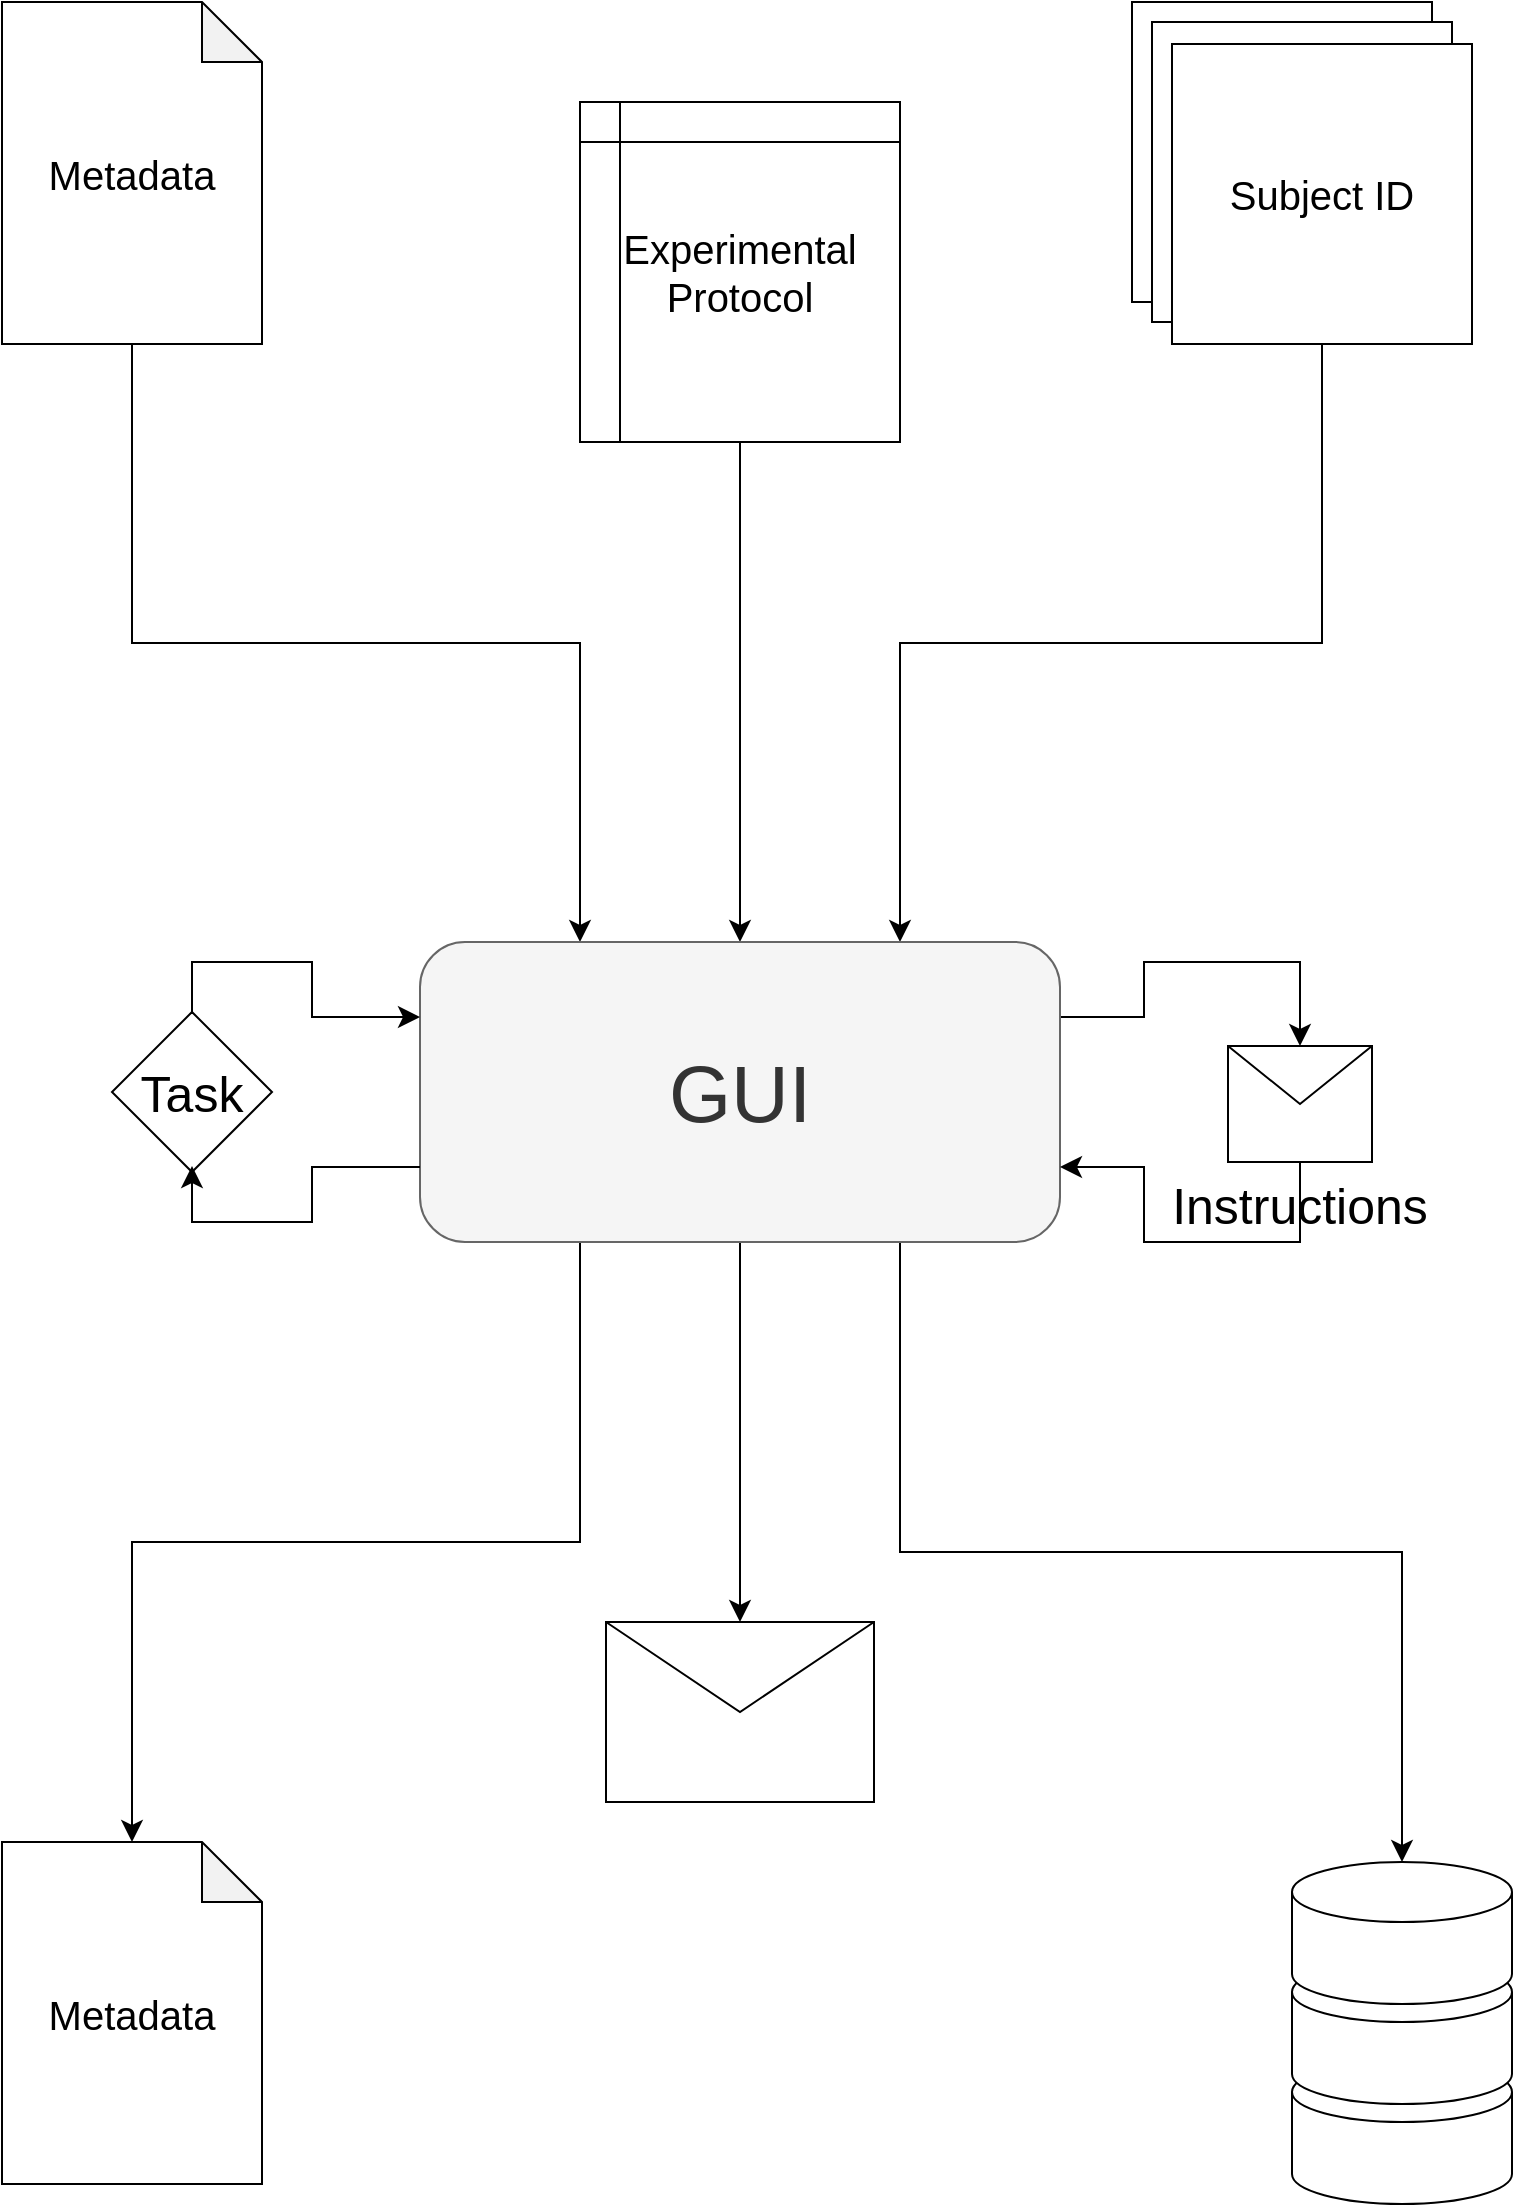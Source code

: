<mxfile version="14.2.4" type="github">
  <diagram id="ujgx_KwXrEI9A39SC-V9" name="Page-1">
    <mxGraphModel dx="3153" dy="1900" grid="1" gridSize="10" guides="1" tooltips="1" connect="1" arrows="1" fold="1" page="1" pageScale="1" pageWidth="827" pageHeight="1169" math="0" shadow="0">
      <root>
        <mxCell id="0" />
        <mxCell id="1" parent="0" />
        <mxCell id="Me6nHANUsx9TyPjyCLSa-3" value="" style="whiteSpace=wrap;html=1;aspect=fixed;" vertex="1" parent="1">
          <mxGeometry x="610" y="40" width="150" height="150" as="geometry" />
        </mxCell>
        <mxCell id="Me6nHANUsx9TyPjyCLSa-53" style="edgeStyle=orthogonalEdgeStyle;rounded=0;orthogonalLoop=1;jettySize=auto;html=1;exitX=0.5;exitY=1;exitDx=0;exitDy=0;entryX=0.5;entryY=0;entryDx=0;entryDy=0;endSize=8;fontSize=30;" edge="1" parent="1" source="Me6nHANUsx9TyPjyCLSa-6" target="Me6nHANUsx9TyPjyCLSa-44">
          <mxGeometry relative="1" as="geometry" />
        </mxCell>
        <mxCell id="Me6nHANUsx9TyPjyCLSa-6" value="Experimental Protocol" style="shape=internalStorage;whiteSpace=wrap;html=1;backgroundOutline=1;dx=20;dy=20;fontSize=20;" vertex="1" parent="1">
          <mxGeometry x="334" y="90" width="160" height="170" as="geometry" />
        </mxCell>
        <mxCell id="Me6nHANUsx9TyPjyCLSa-31" value="Metadata" style="shape=note;whiteSpace=wrap;html=1;backgroundOutline=1;darkOpacity=0.05;fontSize=20;" vertex="1" parent="1">
          <mxGeometry x="45" y="960" width="130" height="171" as="geometry" />
        </mxCell>
        <mxCell id="Me6nHANUsx9TyPjyCLSa-33" value="" style="shape=cylinder3;whiteSpace=wrap;html=1;boundedLbl=1;backgroundOutline=1;size=15;fontSize=20;" vertex="1" parent="1">
          <mxGeometry x="690" y="1070" width="110" height="71" as="geometry" />
        </mxCell>
        <mxCell id="Me6nHANUsx9TyPjyCLSa-38" value="" style="shape=cylinder3;whiteSpace=wrap;html=1;boundedLbl=1;backgroundOutline=1;size=15;fontSize=20;" vertex="1" parent="1">
          <mxGeometry x="690" y="1020" width="110" height="71" as="geometry" />
        </mxCell>
        <mxCell id="Me6nHANUsx9TyPjyCLSa-39" value="" style="shape=cylinder3;whiteSpace=wrap;html=1;boundedLbl=1;backgroundOutline=1;size=15;fontSize=20;" vertex="1" parent="1">
          <mxGeometry x="690" y="970" width="110" height="71" as="geometry" />
        </mxCell>
        <mxCell id="Me6nHANUsx9TyPjyCLSa-52" style="edgeStyle=orthogonalEdgeStyle;rounded=0;orthogonalLoop=1;jettySize=auto;html=1;exitX=0.5;exitY=1;exitDx=0;exitDy=0;exitPerimeter=0;entryX=0.25;entryY=0;entryDx=0;entryDy=0;endSize=8;fontSize=30;" edge="1" parent="1" source="Me6nHANUsx9TyPjyCLSa-40" target="Me6nHANUsx9TyPjyCLSa-44">
          <mxGeometry relative="1" as="geometry" />
        </mxCell>
        <mxCell id="Me6nHANUsx9TyPjyCLSa-40" value="Metadata" style="shape=note;whiteSpace=wrap;html=1;backgroundOutline=1;darkOpacity=0.05;fontSize=20;" vertex="1" parent="1">
          <mxGeometry x="45" y="40" width="130" height="171" as="geometry" />
        </mxCell>
        <mxCell id="Me6nHANUsx9TyPjyCLSa-41" value="" style="whiteSpace=wrap;html=1;aspect=fixed;" vertex="1" parent="1">
          <mxGeometry x="620" y="50" width="150" height="150" as="geometry" />
        </mxCell>
        <mxCell id="Me6nHANUsx9TyPjyCLSa-54" style="edgeStyle=orthogonalEdgeStyle;rounded=0;orthogonalLoop=1;jettySize=auto;html=1;exitX=0.5;exitY=1;exitDx=0;exitDy=0;entryX=0.75;entryY=0;entryDx=0;entryDy=0;endSize=8;fontSize=30;" edge="1" parent="1" source="Me6nHANUsx9TyPjyCLSa-42" target="Me6nHANUsx9TyPjyCLSa-44">
          <mxGeometry relative="1" as="geometry" />
        </mxCell>
        <mxCell id="Me6nHANUsx9TyPjyCLSa-42" value="Subject ID" style="whiteSpace=wrap;html=1;aspect=fixed;fontSize=20;" vertex="1" parent="1">
          <mxGeometry x="630" y="61" width="150" height="150" as="geometry" />
        </mxCell>
        <mxCell id="Me6nHANUsx9TyPjyCLSa-55" style="edgeStyle=orthogonalEdgeStyle;rounded=0;orthogonalLoop=1;jettySize=auto;html=1;exitX=0.5;exitY=1;exitDx=0;exitDy=0;entryX=0.5;entryY=0;entryDx=0;entryDy=0;endSize=8;fontSize=30;" edge="1" parent="1" source="Me6nHANUsx9TyPjyCLSa-44" target="Me6nHANUsx9TyPjyCLSa-50">
          <mxGeometry relative="1" as="geometry" />
        </mxCell>
        <mxCell id="Me6nHANUsx9TyPjyCLSa-56" style="edgeStyle=orthogonalEdgeStyle;rounded=0;orthogonalLoop=1;jettySize=auto;html=1;exitX=0.25;exitY=1;exitDx=0;exitDy=0;entryX=0.5;entryY=0;entryDx=0;entryDy=0;entryPerimeter=0;endSize=8;fontSize=30;" edge="1" parent="1" source="Me6nHANUsx9TyPjyCLSa-44" target="Me6nHANUsx9TyPjyCLSa-31">
          <mxGeometry relative="1" as="geometry" />
        </mxCell>
        <mxCell id="Me6nHANUsx9TyPjyCLSa-57" style="edgeStyle=orthogonalEdgeStyle;rounded=0;orthogonalLoop=1;jettySize=auto;html=1;exitX=0.75;exitY=1;exitDx=0;exitDy=0;entryX=0.5;entryY=0;entryDx=0;entryDy=0;entryPerimeter=0;endSize=8;fontSize=30;" edge="1" parent="1" source="Me6nHANUsx9TyPjyCLSa-44" target="Me6nHANUsx9TyPjyCLSa-39">
          <mxGeometry relative="1" as="geometry" />
        </mxCell>
        <mxCell id="Me6nHANUsx9TyPjyCLSa-63" style="edgeStyle=orthogonalEdgeStyle;rounded=0;orthogonalLoop=1;jettySize=auto;html=1;exitX=1;exitY=0.25;exitDx=0;exitDy=0;entryX=0.5;entryY=0;entryDx=0;entryDy=0;endSize=8;fontSize=25;" edge="1" parent="1" source="Me6nHANUsx9TyPjyCLSa-44" target="Me6nHANUsx9TyPjyCLSa-61">
          <mxGeometry relative="1" as="geometry">
            <Array as="points">
              <mxPoint x="616" y="548" />
              <mxPoint x="616" y="520" />
              <mxPoint x="694" y="520" />
            </Array>
          </mxGeometry>
        </mxCell>
        <mxCell id="Me6nHANUsx9TyPjyCLSa-44" value="GUI" style="rounded=1;whiteSpace=wrap;html=1;fontSize=40;fillColor=#f5f5f5;strokeColor=#666666;fontColor=#333333;" vertex="1" parent="1">
          <mxGeometry x="254" y="510" width="320" height="150" as="geometry" />
        </mxCell>
        <mxCell id="Me6nHANUsx9TyPjyCLSa-50" value="" style="shape=message;html=1;whiteSpace=wrap;html=1;outlineConnect=0;fontSize=30;align=left;" vertex="1" parent="1">
          <mxGeometry x="347" y="850" width="134" height="90" as="geometry" />
        </mxCell>
        <mxCell id="Me6nHANUsx9TyPjyCLSa-58" style="edgeStyle=orthogonalEdgeStyle;rounded=0;orthogonalLoop=1;jettySize=auto;html=1;exitX=0.5;exitY=0;exitDx=0;exitDy=0;entryX=0;entryY=0.25;entryDx=0;entryDy=0;endSize=8;fontSize=30;" edge="1" parent="1" source="Me6nHANUsx9TyPjyCLSa-59" target="Me6nHANUsx9TyPjyCLSa-44">
          <mxGeometry relative="1" as="geometry">
            <Array as="points">
              <mxPoint x="140" y="520" />
              <mxPoint x="200" y="520" />
              <mxPoint x="200" y="548" />
            </Array>
          </mxGeometry>
        </mxCell>
        <mxCell id="Me6nHANUsx9TyPjyCLSa-59" value="Task" style="rhombus;whiteSpace=wrap;html=1;fontSize=25;align=center;" vertex="1" parent="1">
          <mxGeometry x="100" y="545" width="80" height="80" as="geometry" />
        </mxCell>
        <mxCell id="Me6nHANUsx9TyPjyCLSa-60" style="edgeStyle=orthogonalEdgeStyle;rounded=0;orthogonalLoop=1;jettySize=auto;html=1;exitX=0;exitY=0.75;exitDx=0;exitDy=0;endSize=8;fontSize=30;" edge="1" parent="1" source="Me6nHANUsx9TyPjyCLSa-44">
          <mxGeometry relative="1" as="geometry">
            <mxPoint x="254" y="622.5" as="sourcePoint" />
            <mxPoint x="140" y="622" as="targetPoint" />
            <Array as="points">
              <mxPoint x="200" y="623" />
              <mxPoint x="200" y="650" />
              <mxPoint x="140" y="650" />
            </Array>
          </mxGeometry>
        </mxCell>
        <mxCell id="Me6nHANUsx9TyPjyCLSa-64" style="edgeStyle=orthogonalEdgeStyle;rounded=0;orthogonalLoop=1;jettySize=auto;html=1;exitX=0.5;exitY=1;exitDx=0;exitDy=0;entryX=1;entryY=0.75;entryDx=0;entryDy=0;endSize=8;fontSize=25;" edge="1" parent="1" source="Me6nHANUsx9TyPjyCLSa-61" target="Me6nHANUsx9TyPjyCLSa-44">
          <mxGeometry relative="1" as="geometry">
            <Array as="points">
              <mxPoint x="694" y="660" />
              <mxPoint x="616" y="660" />
              <mxPoint x="616" y="623" />
            </Array>
          </mxGeometry>
        </mxCell>
        <mxCell id="Me6nHANUsx9TyPjyCLSa-61" value="Instructions" style="shape=message;html=1;whiteSpace=wrap;html=1;outlineConnect=0;fontSize=25;align=center;labelPosition=center;verticalLabelPosition=bottom;verticalAlign=top;" vertex="1" parent="1">
          <mxGeometry x="658" y="562" width="72" height="58" as="geometry" />
        </mxCell>
      </root>
    </mxGraphModel>
  </diagram>
</mxfile>

